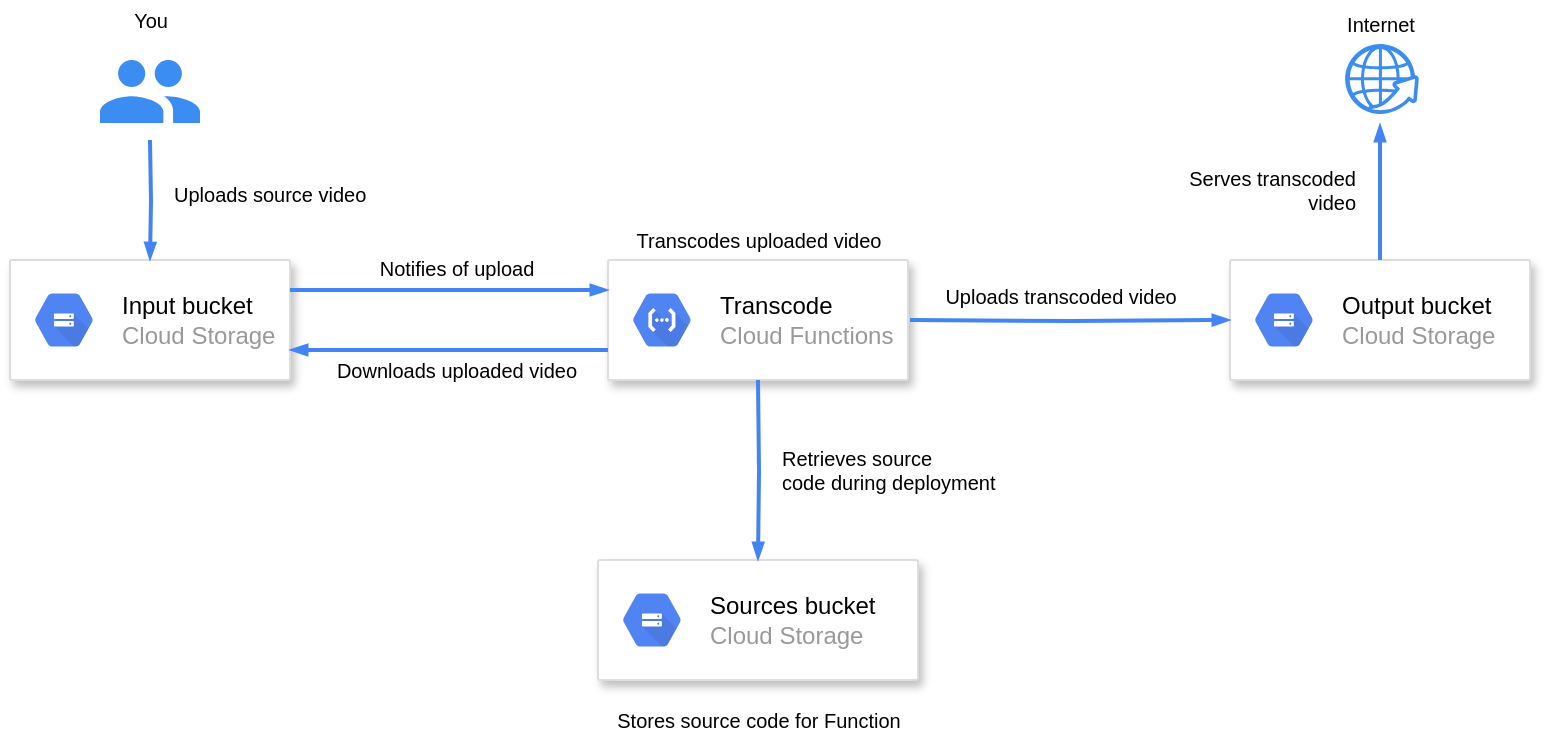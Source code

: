 <mxfile version="13.7.3" type="device"><diagram id="w1zJOl8_IPRBpgEKCsd-" name="Page-1"><mxGraphModel dx="1825" dy="1160" grid="0" gridSize="10" guides="1" tooltips="1" connect="1" arrows="1" fold="1" page="1" pageScale="1" pageWidth="827" pageHeight="1169" math="0" shadow="0"><root><mxCell id="0"/><mxCell id="1" parent="0"/><mxCell id="AtlXr_W4eC1i9CmIXb8z-3" value="" style="strokeColor=#dddddd;shadow=1;strokeWidth=1;rounded=1;absoluteArcSize=1;arcSize=2;" vertex="1" parent="1"><mxGeometry x="34" y="161" width="140" height="60" as="geometry"/></mxCell><mxCell id="AtlXr_W4eC1i9CmIXb8z-4" value="&lt;font color=&quot;#000000&quot;&gt;Input bucket&lt;/font&gt;&lt;br&gt;Cloud Storage" style="dashed=0;connectable=0;html=1;fillColor=#5184F3;strokeColor=none;shape=mxgraph.gcp2.hexIcon;prIcon=cloud_storage;part=1;labelPosition=right;verticalLabelPosition=middle;align=left;verticalAlign=middle;spacingLeft=5;fontColor=#999999;fontSize=12;" vertex="1" parent="AtlXr_W4eC1i9CmIXb8z-3"><mxGeometry y="0.5" width="44" height="39" relative="1" as="geometry"><mxPoint x="5" y="-19.5" as="offset"/></mxGeometry></mxCell><mxCell id="AtlXr_W4eC1i9CmIXb8z-7" value="" style="strokeColor=#dddddd;shadow=1;strokeWidth=1;rounded=1;absoluteArcSize=1;arcSize=2;" vertex="1" parent="1"><mxGeometry x="644" y="161" width="150" height="60" as="geometry"/></mxCell><mxCell id="AtlXr_W4eC1i9CmIXb8z-8" value="&lt;font color=&quot;#000000&quot;&gt;Output bucket&lt;/font&gt;&lt;br&gt;Cloud Storage" style="dashed=0;connectable=0;html=1;fillColor=#5184F3;strokeColor=none;shape=mxgraph.gcp2.hexIcon;prIcon=cloud_storage;part=1;labelPosition=right;verticalLabelPosition=middle;align=left;verticalAlign=middle;spacingLeft=5;fontColor=#999999;fontSize=12;" vertex="1" parent="AtlXr_W4eC1i9CmIXb8z-7"><mxGeometry y="0.5" width="44" height="39" relative="1" as="geometry"><mxPoint x="5" y="-19.5" as="offset"/></mxGeometry></mxCell><mxCell id="AtlXr_W4eC1i9CmIXb8z-9" value="" style="strokeColor=#dddddd;shadow=1;strokeWidth=1;rounded=1;absoluteArcSize=1;arcSize=2;" vertex="1" parent="1"><mxGeometry x="328" y="311" width="160" height="60" as="geometry"/></mxCell><mxCell id="AtlXr_W4eC1i9CmIXb8z-10" value="&lt;font color=&quot;#000000&quot;&gt;Sources bucket&lt;/font&gt;&lt;br&gt;Cloud Storage" style="dashed=0;connectable=0;html=1;fillColor=#5184F3;strokeColor=none;shape=mxgraph.gcp2.hexIcon;prIcon=cloud_storage;part=1;labelPosition=right;verticalLabelPosition=middle;align=left;verticalAlign=middle;spacingLeft=5;fontColor=#999999;fontSize=12;" vertex="1" parent="AtlXr_W4eC1i9CmIXb8z-9"><mxGeometry y="0.5" width="44" height="39" relative="1" as="geometry"><mxPoint x="5" y="-19.5" as="offset"/></mxGeometry></mxCell><mxCell id="AtlXr_W4eC1i9CmIXb8z-11" value="" style="strokeColor=#dddddd;shadow=1;strokeWidth=1;rounded=1;absoluteArcSize=1;arcSize=2;" vertex="1" parent="1"><mxGeometry x="333" y="161" width="150" height="60" as="geometry"/></mxCell><mxCell id="AtlXr_W4eC1i9CmIXb8z-12" value="&lt;font color=&quot;#000000&quot;&gt;Transcode&lt;/font&gt;&lt;br&gt;Cloud Functions" style="dashed=0;connectable=0;html=1;fillColor=#5184F3;strokeColor=none;shape=mxgraph.gcp2.hexIcon;prIcon=cloud_functions;part=1;labelPosition=right;verticalLabelPosition=middle;align=left;verticalAlign=middle;spacingLeft=5;fontColor=#999999;fontSize=12;" vertex="1" parent="AtlXr_W4eC1i9CmIXb8z-11"><mxGeometry y="0.5" width="44" height="39" relative="1" as="geometry"><mxPoint x="5" y="-19.5" as="offset"/></mxGeometry></mxCell><mxCell id="AtlXr_W4eC1i9CmIXb8z-16" value="Retrieves source&lt;br style=&quot;font-size: 10px;&quot;&gt;code during deployment" style="text;html=1;align=left;verticalAlign=middle;resizable=0;points=[];autosize=1;fontSize=10;" vertex="1" parent="1"><mxGeometry x="418" y="251" width="120" height="30" as="geometry"/></mxCell><mxCell id="AtlXr_W4eC1i9CmIXb8z-17" value="Stores source code for Function" style="text;html=1;align=center;verticalAlign=middle;resizable=0;points=[];autosize=1;fontSize=10;" vertex="1" parent="1"><mxGeometry x="328" y="381" width="160" height="20" as="geometry"/></mxCell><mxCell id="AtlXr_W4eC1i9CmIXb8z-18" value="Notifies of upload&lt;br style=&quot;font-size: 10px;&quot;&gt;" style="text;html=1;align=center;verticalAlign=middle;resizable=0;points=[];autosize=1;fontSize=10;" vertex="1" parent="1"><mxGeometry x="212" y="155" width="90" height="20" as="geometry"/></mxCell><mxCell id="AtlXr_W4eC1i9CmIXb8z-20" value="Downloads uploaded video" style="text;html=1;align=center;verticalAlign=middle;resizable=0;points=[];autosize=1;fontSize=10;" vertex="1" parent="1"><mxGeometry x="187" y="206" width="140" height="20" as="geometry"/></mxCell><mxCell id="AtlXr_W4eC1i9CmIXb8z-21" value="Uploads transcoded video" style="text;html=1;align=center;verticalAlign=middle;resizable=0;points=[];autosize=1;fontSize=10;" vertex="1" parent="1"><mxGeometry x="494" y="169" width="130" height="20" as="geometry"/></mxCell><mxCell id="AtlXr_W4eC1i9CmIXb8z-22" value="Transcodes uploaded video" style="text;html=1;align=center;verticalAlign=middle;resizable=0;points=[];autosize=1;fontSize=10;" vertex="1" parent="1"><mxGeometry x="338" y="141" width="140" height="20" as="geometry"/></mxCell><mxCell id="AtlXr_W4eC1i9CmIXb8z-25" value="" style="edgeStyle=orthogonalEdgeStyle;fontSize=12;html=1;endArrow=blockThin;endFill=1;rounded=0;strokeWidth=2;endSize=4;startSize=4;dashed=0;strokeColor=#4284F3;entryX=0;entryY=0.25;entryDx=0;entryDy=0;exitX=1;exitY=0.25;exitDx=0;exitDy=0;" edge="1" parent="1" source="AtlXr_W4eC1i9CmIXb8z-3" target="AtlXr_W4eC1i9CmIXb8z-11"><mxGeometry width="100" relative="1" as="geometry"><mxPoint x="174" y="181" as="sourcePoint"/><mxPoint x="274" y="181" as="targetPoint"/></mxGeometry></mxCell><mxCell id="AtlXr_W4eC1i9CmIXb8z-26" value="" style="edgeStyle=orthogonalEdgeStyle;fontSize=12;html=1;endArrow=blockThin;endFill=1;rounded=0;strokeWidth=2;endSize=4;startSize=4;dashed=0;strokeColor=#4284F3;entryX=1;entryY=0.75;entryDx=0;entryDy=0;exitX=0;exitY=0.75;exitDx=0;exitDy=0;" edge="1" parent="1" source="AtlXr_W4eC1i9CmIXb8z-11" target="AtlXr_W4eC1i9CmIXb8z-3"><mxGeometry width="100" relative="1" as="geometry"><mxPoint x="304" y="221" as="sourcePoint"/><mxPoint x="404" y="221" as="targetPoint"/></mxGeometry></mxCell><mxCell id="AtlXr_W4eC1i9CmIXb8z-27" value="" style="edgeStyle=orthogonalEdgeStyle;fontSize=12;html=1;endArrow=blockThin;endFill=1;rounded=0;strokeWidth=2;endSize=4;startSize=4;dashed=0;strokeColor=#4284F3;entryX=0;entryY=0.5;entryDx=0;entryDy=0;" edge="1" parent="1" target="AtlXr_W4eC1i9CmIXb8z-7"><mxGeometry width="100" relative="1" as="geometry"><mxPoint x="484" y="191" as="sourcePoint"/><mxPoint x="404" y="221" as="targetPoint"/></mxGeometry></mxCell><mxCell id="AtlXr_W4eC1i9CmIXb8z-28" value="" style="edgeStyle=orthogonalEdgeStyle;fontSize=12;html=1;endArrow=blockThin;endFill=1;rounded=0;strokeWidth=2;endSize=4;startSize=4;dashed=0;strokeColor=#4284F3;entryX=0.5;entryY=0;entryDx=0;entryDy=0;" edge="1" parent="1" target="AtlXr_W4eC1i9CmIXb8z-9"><mxGeometry width="100" relative="1" as="geometry"><mxPoint x="408" y="221" as="sourcePoint"/><mxPoint x="404" y="221" as="targetPoint"/></mxGeometry></mxCell><mxCell id="AtlXr_W4eC1i9CmIXb8z-30" value="" style="edgeStyle=orthogonalEdgeStyle;fontSize=12;html=1;endArrow=blockThin;endFill=1;rounded=0;strokeWidth=2;endSize=4;startSize=4;dashed=0;strokeColor=#4284F3;exitX=0.5;exitY=0;exitDx=0;exitDy=0;" edge="1" parent="1" source="AtlXr_W4eC1i9CmIXb8z-7"><mxGeometry width="100" relative="1" as="geometry"><mxPoint x="304" y="221" as="sourcePoint"/><mxPoint x="719" y="93" as="targetPoint"/></mxGeometry></mxCell><mxCell id="AtlXr_W4eC1i9CmIXb8z-31" value="Serves transcoded&lt;br&gt;video" style="text;html=1;align=right;verticalAlign=middle;resizable=0;points=[];autosize=1;fontSize=10;" vertex="1" parent="1"><mxGeometry x="608" y="111" width="100" height="30" as="geometry"/></mxCell><mxCell id="AtlXr_W4eC1i9CmIXb8z-34" value="" style="dashed=0;connectable=0;html=1;strokeColor=none;shape=mxgraph.gcp2.users;part=1;fillColor=#3B8DF1;" vertex="1" parent="1"><mxGeometry x="79" y="61" width="50" height="31.5" as="geometry"/></mxCell><mxCell id="AtlXr_W4eC1i9CmIXb8z-35" value="" style="edgeStyle=orthogonalEdgeStyle;fontSize=12;html=1;endArrow=blockThin;endFill=1;rounded=0;strokeWidth=2;endSize=4;startSize=4;dashed=0;strokeColor=#4284F3;entryX=0.5;entryY=0;entryDx=0;entryDy=0;" edge="1" parent="1" target="AtlXr_W4eC1i9CmIXb8z-3"><mxGeometry width="100" relative="1" as="geometry"><mxPoint x="104" y="101" as="sourcePoint"/><mxPoint x="144" y="91" as="targetPoint"/></mxGeometry></mxCell><mxCell id="AtlXr_W4eC1i9CmIXb8z-38" value="You" style="text;html=1;align=center;verticalAlign=middle;resizable=0;points=[];autosize=1;fontSize=10;" vertex="1" parent="1"><mxGeometry x="89" y="31" width="30" height="20" as="geometry"/></mxCell><mxCell id="AtlXr_W4eC1i9CmIXb8z-39" value="Uploads source video" style="text;html=1;align=left;verticalAlign=middle;resizable=0;points=[];autosize=1;fontSize=10;" vertex="1" parent="1"><mxGeometry x="114" y="118" width="110" height="20" as="geometry"/></mxCell><mxCell id="AtlXr_W4eC1i9CmIXb8z-45" value="" style="group" vertex="1" connectable="0" parent="1"><mxGeometry x="694" y="33" width="50" height="55" as="geometry"/></mxCell><mxCell id="AtlXr_W4eC1i9CmIXb8z-29" value="" style="html=1;aspect=fixed;strokeColor=none;shadow=0;align=center;verticalAlign=top;fillColor=#3B8DF1;shape=mxgraph.gcp2.globe_world;fontSize=10;" vertex="1" parent="AtlXr_W4eC1i9CmIXb8z-45"><mxGeometry x="7.58" y="20" width="36.84" height="35" as="geometry"/></mxCell><mxCell id="AtlXr_W4eC1i9CmIXb8z-43" value="Internet" style="text;html=1;align=center;verticalAlign=middle;resizable=0;points=[];autosize=1;fontSize=10;" vertex="1" parent="AtlXr_W4eC1i9CmIXb8z-45"><mxGeometry width="50" height="20" as="geometry"/></mxCell></root></mxGraphModel></diagram></mxfile>